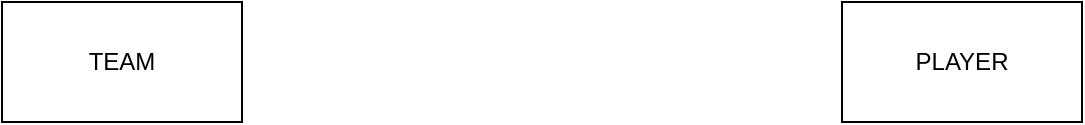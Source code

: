 <mxfile version="15.3.4" type="github">
  <diagram id="KMDa0xsC3Y7HKLWc3JA5" name="Page-1">
    <mxGraphModel dx="782" dy="428" grid="1" gridSize="10" guides="1" tooltips="1" connect="1" arrows="1" fold="1" page="1" pageScale="1" pageWidth="850" pageHeight="1100" math="0" shadow="0">
      <root>
        <mxCell id="0" />
        <mxCell id="1" parent="0" />
        <mxCell id="Hzs0d0QzniYn16yWbCv_-1" value="TEAM" style="rounded=0;whiteSpace=wrap;html=1;hachureGap=4;pointerEvents=0;" vertex="1" parent="1">
          <mxGeometry x="120" y="120" width="120" height="60" as="geometry" />
        </mxCell>
        <mxCell id="Hzs0d0QzniYn16yWbCv_-2" value="PLAYER" style="rounded=0;whiteSpace=wrap;html=1;hachureGap=4;pointerEvents=0;" vertex="1" parent="1">
          <mxGeometry x="540" y="120" width="120" height="60" as="geometry" />
        </mxCell>
      </root>
    </mxGraphModel>
  </diagram>
</mxfile>
